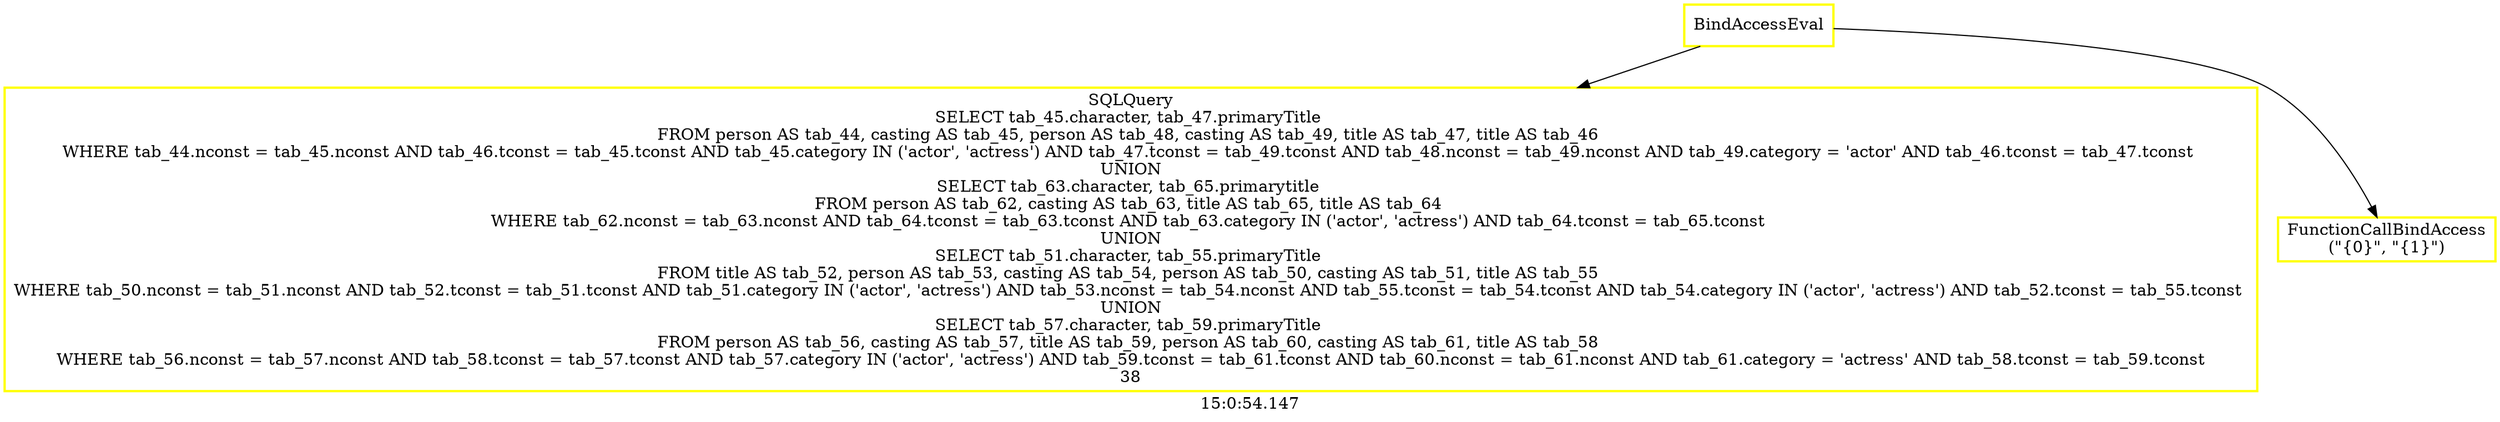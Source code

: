 digraph  g{ graph[label = "15:0:54.147"]
node [shape=rectangle, color=black, fontcolor=black, style=bold] edge [color=black] 0 [label="BindAccessEval", color = yellow] ; 
1 [label="SQLQuery
SELECT tab_45.character, tab_47.primaryTitle 
FROM person AS tab_44, casting AS tab_45, person AS tab_48, casting AS tab_49, title AS tab_47, title AS tab_46 
WHERE tab_44.nconst = tab_45.nconst AND tab_46.tconst = tab_45.tconst AND tab_45.category IN ('actor', 'actress') AND tab_47.tconst = tab_49.tconst AND tab_48.nconst = tab_49.nconst AND tab_49.category = 'actor' AND tab_46.tconst = tab_47.tconst 
UNION
SELECT tab_63.character, tab_65.primarytitle 
FROM person AS tab_62, casting AS tab_63, title AS tab_65, title AS tab_64 
WHERE tab_62.nconst = tab_63.nconst AND tab_64.tconst = tab_63.tconst AND tab_63.category IN ('actor', 'actress') AND tab_64.tconst = tab_65.tconst 
UNION
SELECT tab_51.character, tab_55.primaryTitle 
FROM title AS tab_52, person AS tab_53, casting AS tab_54, person AS tab_50, casting AS tab_51, title AS tab_55 
WHERE tab_50.nconst = tab_51.nconst AND tab_52.tconst = tab_51.tconst AND tab_51.category IN ('actor', 'actress') AND tab_53.nconst = tab_54.nconst AND tab_55.tconst = tab_54.tconst AND tab_54.category IN ('actor', 'actress') AND tab_52.tconst = tab_55.tconst 
UNION
SELECT tab_57.character, tab_59.primaryTitle 
FROM person AS tab_56, casting AS tab_57, title AS tab_59, person AS tab_60, casting AS tab_61, title AS tab_58 
WHERE tab_56.nconst = tab_57.nconst AND tab_58.tconst = tab_57.tconst AND tab_57.category IN ('actor', 'actress') AND tab_59.tconst = tab_61.tconst AND tab_60.nconst = tab_61.nconst AND tab_61.category = 'actress' AND tab_58.tconst = tab_59.tconst
38", color = yellow] ; 
0 -> 1 ; 
2 [label="FunctionCallBindAccess
(\"{0}\", \"{1}\")", color = yellow] ; 
0 -> 2 ; 
}

